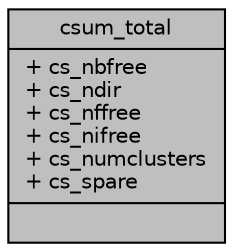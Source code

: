 digraph "csum_total"
{
 // LATEX_PDF_SIZE
  edge [fontname="Helvetica",fontsize="10",labelfontname="Helvetica",labelfontsize="10"];
  node [fontname="Helvetica",fontsize="10",shape=record];
  Node1 [label="{csum_total\n|+ cs_nbfree\l+ cs_ndir\l+ cs_nffree\l+ cs_nifree\l+ cs_numclusters\l+ cs_spare\l|}",height=0.2,width=0.4,color="black", fillcolor="grey75", style="filled", fontcolor="black",tooltip=" "];
}
